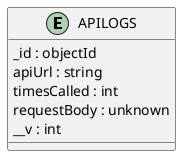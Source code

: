 @startuml APILOGS_Diagram

entity "APILOGS" as APILOGS {
  _id : objectId
  apiUrl : string
  timesCalled : int
  requestBody : unknown
  __v : int
}

@enduml